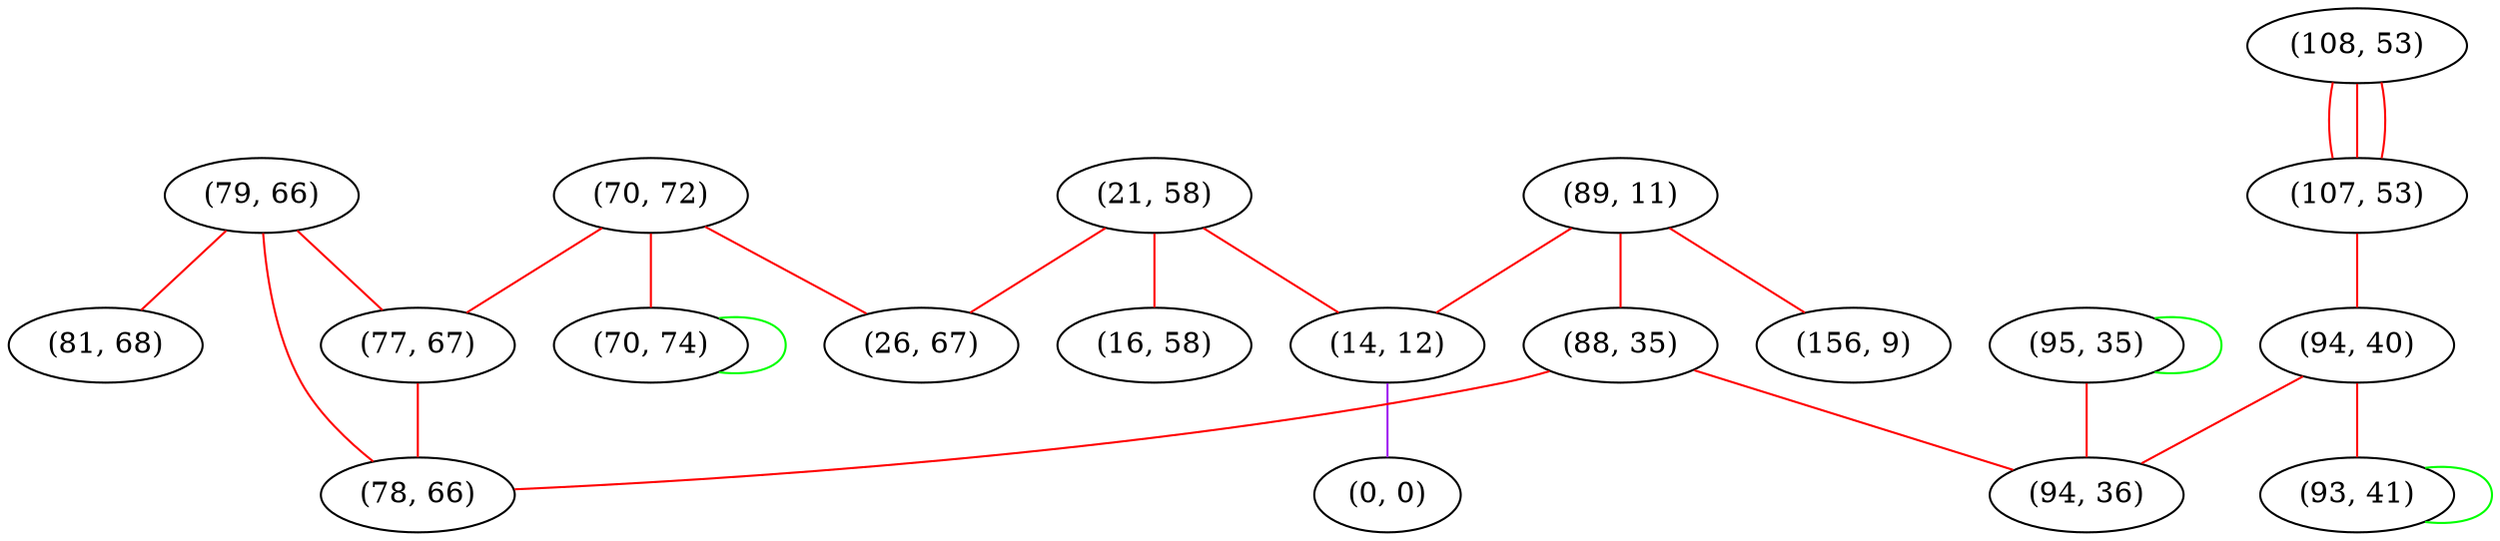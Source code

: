 graph "" {
"(108, 53)";
"(89, 11)";
"(21, 58)";
"(70, 72)";
"(79, 66)";
"(77, 67)";
"(107, 53)";
"(156, 9)";
"(70, 74)";
"(26, 67)";
"(94, 40)";
"(14, 12)";
"(88, 35)";
"(0, 0)";
"(16, 58)";
"(95, 35)";
"(94, 36)";
"(78, 66)";
"(93, 41)";
"(81, 68)";
"(108, 53)" -- "(107, 53)"  [color=red, key=0, weight=1];
"(108, 53)" -- "(107, 53)"  [color=red, key=1, weight=1];
"(108, 53)" -- "(107, 53)"  [color=red, key=2, weight=1];
"(89, 11)" -- "(14, 12)"  [color=red, key=0, weight=1];
"(89, 11)" -- "(88, 35)"  [color=red, key=0, weight=1];
"(89, 11)" -- "(156, 9)"  [color=red, key=0, weight=1];
"(21, 58)" -- "(14, 12)"  [color=red, key=0, weight=1];
"(21, 58)" -- "(26, 67)"  [color=red, key=0, weight=1];
"(21, 58)" -- "(16, 58)"  [color=red, key=0, weight=1];
"(70, 72)" -- "(70, 74)"  [color=red, key=0, weight=1];
"(70, 72)" -- "(26, 67)"  [color=red, key=0, weight=1];
"(70, 72)" -- "(77, 67)"  [color=red, key=0, weight=1];
"(79, 66)" -- "(78, 66)"  [color=red, key=0, weight=1];
"(79, 66)" -- "(81, 68)"  [color=red, key=0, weight=1];
"(79, 66)" -- "(77, 67)"  [color=red, key=0, weight=1];
"(77, 67)" -- "(78, 66)"  [color=red, key=0, weight=1];
"(107, 53)" -- "(94, 40)"  [color=red, key=0, weight=1];
"(70, 74)" -- "(70, 74)"  [color=green, key=0, weight=2];
"(94, 40)" -- "(94, 36)"  [color=red, key=0, weight=1];
"(94, 40)" -- "(93, 41)"  [color=red, key=0, weight=1];
"(14, 12)" -- "(0, 0)"  [color=purple, key=0, weight=4];
"(88, 35)" -- "(94, 36)"  [color=red, key=0, weight=1];
"(88, 35)" -- "(78, 66)"  [color=red, key=0, weight=1];
"(95, 35)" -- "(94, 36)"  [color=red, key=0, weight=1];
"(95, 35)" -- "(95, 35)"  [color=green, key=0, weight=2];
"(93, 41)" -- "(93, 41)"  [color=green, key=0, weight=2];
}
